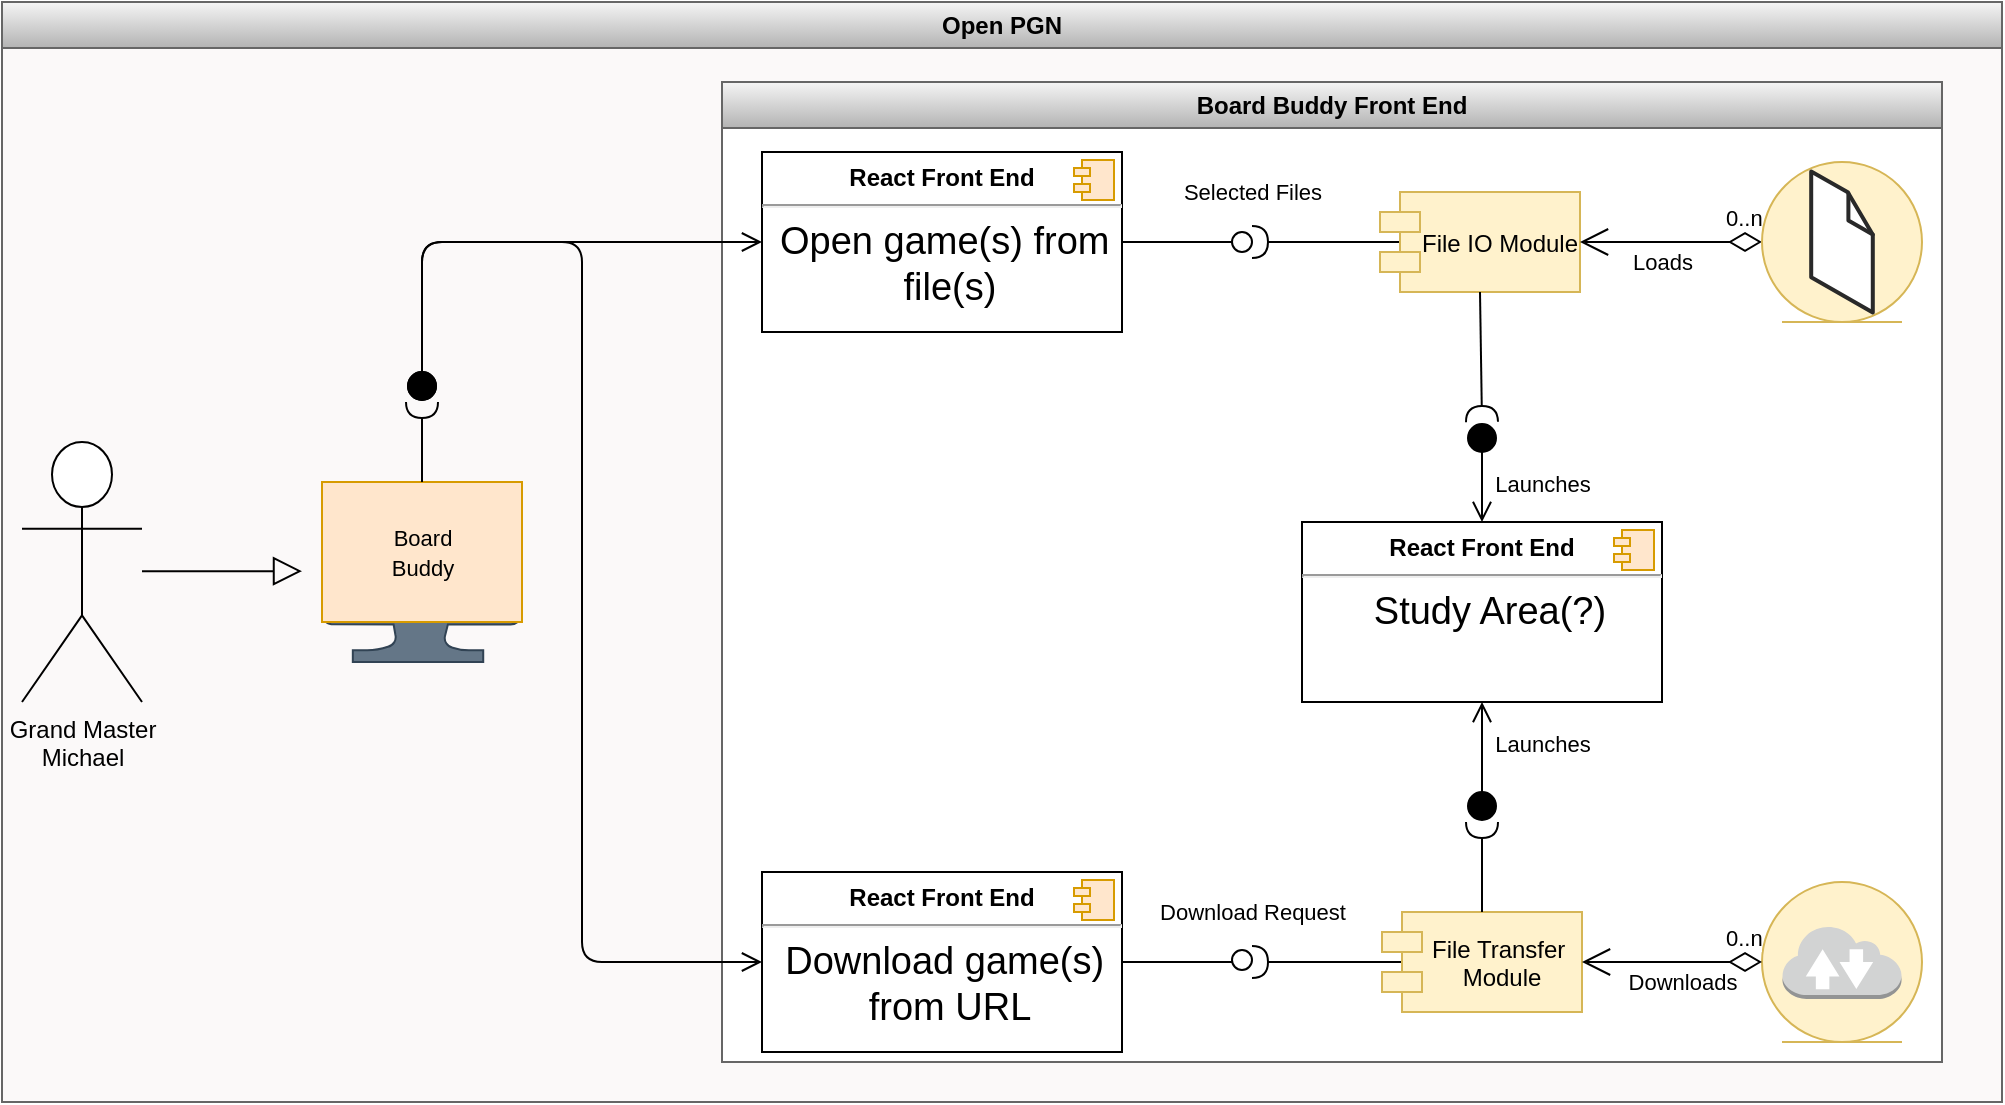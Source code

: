 <mxfile>
    <diagram id="x2Bg11CiK7bC27VfnOh8" name="Page-1">
        <mxGraphModel dx="1809" dy="968" grid="1" gridSize="10" guides="1" tooltips="1" connect="1" arrows="1" fold="1" page="1" pageScale="1" pageWidth="850" pageHeight="1100" math="0" shadow="0">
            <root>
                <mxCell id="0"/>
                <mxCell id="1" parent="0"/>
                <mxCell id="2" value="Open PGN" style="swimlane;whiteSpace=wrap;html=1;swimlaneFillColor=#fbf9f9;fillColor=#f5f5f5;strokeColor=#666666;gradientColor=#b3b3b3;" vertex="1" parent="1">
                    <mxGeometry x="10" y="60" width="1000" height="550" as="geometry"/>
                </mxCell>
                <mxCell id="30" value="" style="sketch=0;aspect=fixed;pointerEvents=1;shadow=0;dashed=0;html=1;strokeColor=#314354;labelPosition=center;verticalLabelPosition=bottom;verticalAlign=top;align=center;fillColor=#647687;shape=mxgraph.azure.computer;fontColor=#ffffff;" vertex="1" parent="2">
                    <mxGeometry x="160" y="240" width="100" height="90" as="geometry"/>
                </mxCell>
                <mxCell id="3" value="Board Buddy Front End" style="swimlane;whiteSpace=wrap;html=1;swimlaneFillColor=#FFFFFF;fillColor=#f5f5f5;gradientColor=#b3b3b3;strokeColor=#666666;" vertex="1" parent="2">
                    <mxGeometry x="360" y="40" width="610" height="490" as="geometry"/>
                </mxCell>
                <mxCell id="4" value="&lt;p style=&quot;margin:0px;margin-top:6px;text-align:center;&quot;&gt;&lt;b&gt;React Front End&lt;/b&gt;&lt;/p&gt;&lt;hr&gt;&lt;p style=&quot;text-align: center; margin: 0px 0px 0px 8px;&quot;&gt;&lt;span style=&quot;font-size: 19px;&quot;&gt;Open game(s) from&amp;nbsp;&lt;/span&gt;&lt;/p&gt;&lt;p style=&quot;text-align: center; margin: 0px 0px 0px 8px;&quot;&gt;&lt;span style=&quot;font-size: 19px;&quot;&gt;file(s)&lt;/span&gt;&lt;/p&gt;" style="align=left;overflow=fill;html=1;dropTarget=0;spacingTop=0;" vertex="1" parent="3">
                    <mxGeometry x="20" y="35" width="180" height="90" as="geometry"/>
                </mxCell>
                <mxCell id="5" value="" style="shape=component;jettyWidth=8;jettyHeight=4;fillColor=#ffe6cc;strokeColor=#d79b00;" vertex="1" parent="4">
                    <mxGeometry x="1" width="20" height="20" relative="1" as="geometry">
                        <mxPoint x="-24" y="4" as="offset"/>
                    </mxGeometry>
                </mxCell>
                <mxCell id="6" value="" style="ellipse;whiteSpace=wrap;html=1;align=center;aspect=fixed;resizable=0;points=[];outlineConnect=0;sketch=0;" vertex="1" parent="3">
                    <mxGeometry x="255" y="75" width="10" height="10" as="geometry"/>
                </mxCell>
                <mxCell id="7" value="" style="rounded=0;orthogonalLoop=1;jettySize=auto;html=1;endArrow=none;endFill=0;sketch=0;sourcePerimeterSpacing=0;targetPerimeterSpacing=0;exitX=1;exitY=0.5;exitDx=0;exitDy=0;" edge="1" parent="3" source="4" target="6">
                    <mxGeometry relative="1" as="geometry">
                        <mxPoint x="230" y="120" as="sourcePoint"/>
                    </mxGeometry>
                </mxCell>
                <mxCell id="8" value="Selected Files" style="edgeLabel;html=1;align=center;verticalAlign=middle;resizable=0;points=[];" vertex="1" connectable="0" parent="7">
                    <mxGeometry x="0.313" y="2" relative="1" as="geometry">
                        <mxPoint x="29" y="-23" as="offset"/>
                    </mxGeometry>
                </mxCell>
                <mxCell id="9" value="" style="rounded=0;orthogonalLoop=1;jettySize=auto;html=1;endArrow=halfCircle;endFill=0;endSize=6;strokeWidth=1;sketch=0;" edge="1" parent="3" target="6">
                    <mxGeometry relative="1" as="geometry">
                        <mxPoint x="340" y="80" as="sourcePoint"/>
                        <mxPoint x="330" y="75" as="targetPoint"/>
                    </mxGeometry>
                </mxCell>
                <mxCell id="10" value="File IO Module" style="shape=module;align=left;spacingLeft=20;align=center;verticalAlign=middle;fillColor=#fff2cc;strokeColor=#d6b656;" vertex="1" parent="3">
                    <mxGeometry x="329" y="55" width="100" height="50" as="geometry"/>
                </mxCell>
                <mxCell id="11" value="Loads" style="endArrow=open;html=1;endSize=12;startArrow=diamondThin;startSize=14;startFill=0;edgeStyle=orthogonalEdgeStyle;entryX=1;entryY=0.5;entryDx=0;entryDy=0;exitX=0;exitY=0.5;exitDx=0;exitDy=0;" edge="1" parent="3" source="22" target="10">
                    <mxGeometry x="0.099" y="10" relative="1" as="geometry">
                        <mxPoint x="140" y="370" as="sourcePoint"/>
                        <mxPoint x="300" y="370" as="targetPoint"/>
                        <mxPoint as="offset"/>
                    </mxGeometry>
                </mxCell>
                <mxCell id="12" value="0..n" style="edgeLabel;resizable=0;html=1;align=left;verticalAlign=top;" connectable="0" vertex="1" parent="11">
                    <mxGeometry x="-1" relative="1" as="geometry">
                        <mxPoint x="-20" y="-25" as="offset"/>
                    </mxGeometry>
                </mxCell>
                <mxCell id="13" value="&lt;p style=&quot;margin:0px;margin-top:6px;text-align:center;&quot;&gt;&lt;b&gt;React Front End&lt;/b&gt;&lt;/p&gt;&lt;hr&gt;&lt;p style=&quot;text-align: center; margin: 0px 0px 0px 8px;&quot;&gt;&lt;font style=&quot;font-size: 19px;&quot;&gt;Download game(s)&amp;nbsp;&lt;/font&gt;&lt;/p&gt;&lt;p style=&quot;text-align: center; margin: 0px 0px 0px 8px;&quot;&gt;&lt;font style=&quot;font-size: 19px;&quot;&gt;from URL&lt;/font&gt;&lt;br&gt;&lt;/p&gt;" style="align=left;overflow=fill;html=1;dropTarget=0;spacingTop=0;" vertex="1" parent="3">
                    <mxGeometry x="20" y="395" width="180" height="90" as="geometry"/>
                </mxCell>
                <mxCell id="14" value="" style="shape=component;jettyWidth=8;jettyHeight=4;fillColor=#ffe6cc;strokeColor=#d79b00;" vertex="1" parent="13">
                    <mxGeometry x="1" width="20" height="20" relative="1" as="geometry">
                        <mxPoint x="-24" y="4" as="offset"/>
                    </mxGeometry>
                </mxCell>
                <mxCell id="15" value="" style="rounded=0;orthogonalLoop=1;jettySize=auto;html=1;endArrow=none;endFill=0;sketch=0;sourcePerimeterSpacing=0;targetPerimeterSpacing=0;exitX=1;exitY=0.5;exitDx=0;exitDy=0;" edge="1" parent="3" source="13">
                    <mxGeometry relative="1" as="geometry">
                        <mxPoint x="60" y="430" as="sourcePoint"/>
                        <mxPoint x="255" y="440" as="targetPoint"/>
                    </mxGeometry>
                </mxCell>
                <mxCell id="16" value="Download Request" style="edgeLabel;html=1;align=center;verticalAlign=middle;resizable=0;points=[];" vertex="1" connectable="0" parent="15">
                    <mxGeometry x="0.313" y="2" relative="1" as="geometry">
                        <mxPoint x="29" y="-23" as="offset"/>
                    </mxGeometry>
                </mxCell>
                <mxCell id="17" value="" style="rounded=0;orthogonalLoop=1;jettySize=auto;html=1;endArrow=halfCircle;endFill=0;endSize=6;strokeWidth=1;sketch=0;" edge="1" parent="3">
                    <mxGeometry relative="1" as="geometry">
                        <mxPoint x="340" y="440" as="sourcePoint"/>
                        <mxPoint x="265" y="440" as="targetPoint"/>
                    </mxGeometry>
                </mxCell>
                <mxCell id="18" value="File Transfer &#10;Module" style="shape=module;align=left;spacingLeft=20;align=center;verticalAlign=middle;fillColor=#fff2cc;strokeColor=#d6b656;" vertex="1" parent="3">
                    <mxGeometry x="330" y="415" width="100" height="50" as="geometry"/>
                </mxCell>
                <mxCell id="19" value="" style="ellipse;whiteSpace=wrap;html=1;align=center;aspect=fixed;resizable=0;points=[];outlineConnect=0;sketch=0;" vertex="1" parent="3">
                    <mxGeometry x="255" y="434" width="10" height="10" as="geometry"/>
                </mxCell>
                <mxCell id="20" value="" style="ellipse;shape=umlEntity;whiteSpace=wrap;html=1;fillColor=#fff2cc;strokeColor=#d6b656;" vertex="1" parent="3">
                    <mxGeometry x="520" y="400" width="80" height="80" as="geometry"/>
                </mxCell>
                <mxCell id="22" value="" style="ellipse;shape=umlEntity;whiteSpace=wrap;html=1;fillColor=#fff2cc;strokeColor=#d6b656;" vertex="1" parent="3">
                    <mxGeometry x="520" y="40" width="80" height="80" as="geometry"/>
                </mxCell>
                <mxCell id="39" value="" style="verticalLabelPosition=bottom;html=1;verticalAlign=top;strokeWidth=1;align=center;outlineConnect=0;dashed=0;outlineConnect=0;shape=mxgraph.aws3d.file;aspect=fixed;strokeColor=#292929;" vertex="1" parent="3">
                    <mxGeometry x="544.6" y="44.7" width="30.8" height="70.6" as="geometry"/>
                </mxCell>
                <mxCell id="41" value="&lt;p style=&quot;margin:0px;margin-top:6px;text-align:center;&quot;&gt;&lt;b&gt;React Front End&lt;/b&gt;&lt;/p&gt;&lt;hr&gt;&lt;p style=&quot;text-align: center; margin: 0px 0px 0px 8px;&quot;&gt;&lt;span style=&quot;font-size: 19px;&quot;&gt;Study Area(?)&lt;/span&gt;&lt;/p&gt;" style="align=left;overflow=fill;html=1;dropTarget=0;spacingTop=0;" vertex="1" parent="3">
                    <mxGeometry x="290" y="220" width="180" height="90" as="geometry"/>
                </mxCell>
                <mxCell id="42" value="" style="shape=component;jettyWidth=8;jettyHeight=4;fillColor=#ffe6cc;strokeColor=#d79b00;" vertex="1" parent="41">
                    <mxGeometry x="1" width="20" height="20" relative="1" as="geometry">
                        <mxPoint x="-24" y="4" as="offset"/>
                    </mxGeometry>
                </mxCell>
                <mxCell id="47" value="" style="outlineConnect=0;dashed=0;verticalLabelPosition=bottom;verticalAlign=top;align=center;html=1;shape=mxgraph.aws3.internet_2;fillColor=#D2D3D3;gradientColor=none;" vertex="1" parent="3">
                    <mxGeometry x="530.25" y="421.5" width="59.5" height="37" as="geometry"/>
                </mxCell>
                <mxCell id="48" value="Downloads" style="endArrow=open;html=1;endSize=12;startArrow=diamondThin;startSize=14;startFill=0;edgeStyle=orthogonalEdgeStyle;entryX=1;entryY=0.5;entryDx=0;entryDy=0;exitX=0;exitY=0.5;exitDx=0;exitDy=0;" edge="1" parent="3" source="20" target="18">
                    <mxGeometry x="-0.111" y="10" relative="1" as="geometry">
                        <mxPoint x="520" y="400" as="sourcePoint"/>
                        <mxPoint x="430" y="400" as="targetPoint"/>
                        <mxPoint as="offset"/>
                    </mxGeometry>
                </mxCell>
                <mxCell id="49" value="0..n" style="edgeLabel;resizable=0;html=1;align=left;verticalAlign=top;" connectable="0" vertex="1" parent="48">
                    <mxGeometry x="-1" relative="1" as="geometry">
                        <mxPoint x="-20" y="-25" as="offset"/>
                    </mxGeometry>
                </mxCell>
                <mxCell id="28" value="Grand Master &lt;br&gt;Michael" style="shape=umlActor;verticalLabelPosition=bottom;verticalAlign=top;html=1;" vertex="1" parent="2">
                    <mxGeometry x="10" y="220" width="60" height="130" as="geometry"/>
                </mxCell>
                <mxCell id="29" value="&lt;font style=&quot;font-size: 11px;&quot;&gt;Board&lt;br&gt;Buddy&lt;/font&gt;" style="html=1;rounded=0;fillColor=#ffe6cc;strokeColor=#d79b00;" vertex="1" parent="2">
                    <mxGeometry x="160" y="240" width="100" height="70" as="geometry"/>
                </mxCell>
                <mxCell id="31" value="" style="edgeStyle=none;html=1;endArrow=block;endFill=0;endSize=12;verticalAlign=bottom;labelBackgroundColor=none;" edge="1" parent="2">
                    <mxGeometry width="160" relative="1" as="geometry">
                        <mxPoint x="70" y="284.58" as="sourcePoint"/>
                        <mxPoint x="150" y="284.58" as="targetPoint"/>
                    </mxGeometry>
                </mxCell>
                <mxCell id="33" value="" style="rounded=0;orthogonalLoop=1;jettySize=auto;html=1;endArrow=halfCircle;endFill=0;endSize=6;strokeWidth=1;sketch=0;exitX=0.5;exitY=0;exitDx=0;exitDy=0;exitPerimeter=0;" edge="1" parent="1" source="30">
                    <mxGeometry relative="1" as="geometry">
                        <mxPoint x="280" y="255" as="sourcePoint"/>
                        <mxPoint x="220" y="260" as="targetPoint"/>
                    </mxGeometry>
                </mxCell>
                <mxCell id="34" value="" style="html=1;verticalAlign=bottom;startArrow=circle;startFill=1;endArrow=open;startSize=6;endSize=8;entryX=0;entryY=0.5;entryDx=0;entryDy=0;" edge="1" parent="1" target="13">
                    <mxGeometry x="0.688" width="80" relative="1" as="geometry">
                        <mxPoint x="220" y="260" as="sourcePoint"/>
                        <mxPoint x="310" y="525" as="targetPoint"/>
                        <Array as="points">
                            <mxPoint x="220" y="180"/>
                            <mxPoint x="300" y="180"/>
                            <mxPoint x="300" y="540"/>
                        </Array>
                        <mxPoint as="offset"/>
                    </mxGeometry>
                </mxCell>
                <mxCell id="36" value="" style="html=1;verticalAlign=bottom;startArrow=circle;startFill=1;endArrow=open;startSize=6;endSize=8;entryX=0;entryY=0.5;entryDx=0;entryDy=0;" edge="1" parent="1" target="4">
                    <mxGeometry width="80" relative="1" as="geometry">
                        <mxPoint x="220" y="260" as="sourcePoint"/>
                        <mxPoint x="310" y="300" as="targetPoint"/>
                        <Array as="points">
                            <mxPoint x="220" y="180"/>
                        </Array>
                    </mxGeometry>
                </mxCell>
                <mxCell id="44" value="" style="rounded=0;orthogonalLoop=1;jettySize=auto;html=1;endArrow=halfCircle;endFill=0;endSize=6;strokeWidth=1;sketch=0;exitX=0.5;exitY=0;exitDx=0;exitDy=0;" edge="1" parent="1" source="18">
                    <mxGeometry relative="1" as="geometry">
                        <mxPoint x="520" y="465" as="sourcePoint"/>
                        <mxPoint x="750" y="470" as="targetPoint"/>
                    </mxGeometry>
                </mxCell>
                <mxCell id="46" value="Launches" style="html=1;verticalAlign=bottom;startArrow=circle;startFill=1;endArrow=open;startSize=6;endSize=8;entryX=0.5;entryY=1;entryDx=0;entryDy=0;" edge="1" parent="1" target="41">
                    <mxGeometry y="-30" width="80" relative="1" as="geometry">
                        <mxPoint x="750" y="470" as="sourcePoint"/>
                        <mxPoint x="720" y="480" as="targetPoint"/>
                        <mxPoint as="offset"/>
                    </mxGeometry>
                </mxCell>
                <mxCell id="50" value="" style="rounded=0;orthogonalLoop=1;jettySize=auto;html=1;endArrow=halfCircle;endFill=0;endSize=6;strokeWidth=1;sketch=0;exitX=0.5;exitY=1;exitDx=0;exitDy=0;" edge="1" parent="1" source="10">
                    <mxGeometry relative="1" as="geometry">
                        <mxPoint x="760" y="525" as="sourcePoint"/>
                        <mxPoint x="750" y="270" as="targetPoint"/>
                    </mxGeometry>
                </mxCell>
                <mxCell id="51" value="Launches" style="html=1;verticalAlign=bottom;startArrow=circle;startFill=1;endArrow=open;startSize=6;endSize=8;entryX=0.5;entryY=0;entryDx=0;entryDy=0;" edge="1" parent="1">
                    <mxGeometry x="0.6" y="30" width="80" relative="1" as="geometry">
                        <mxPoint x="750" y="270" as="sourcePoint"/>
                        <mxPoint x="750.0" y="320" as="targetPoint"/>
                        <mxPoint as="offset"/>
                    </mxGeometry>
                </mxCell>
            </root>
        </mxGraphModel>
    </diagram>
</mxfile>